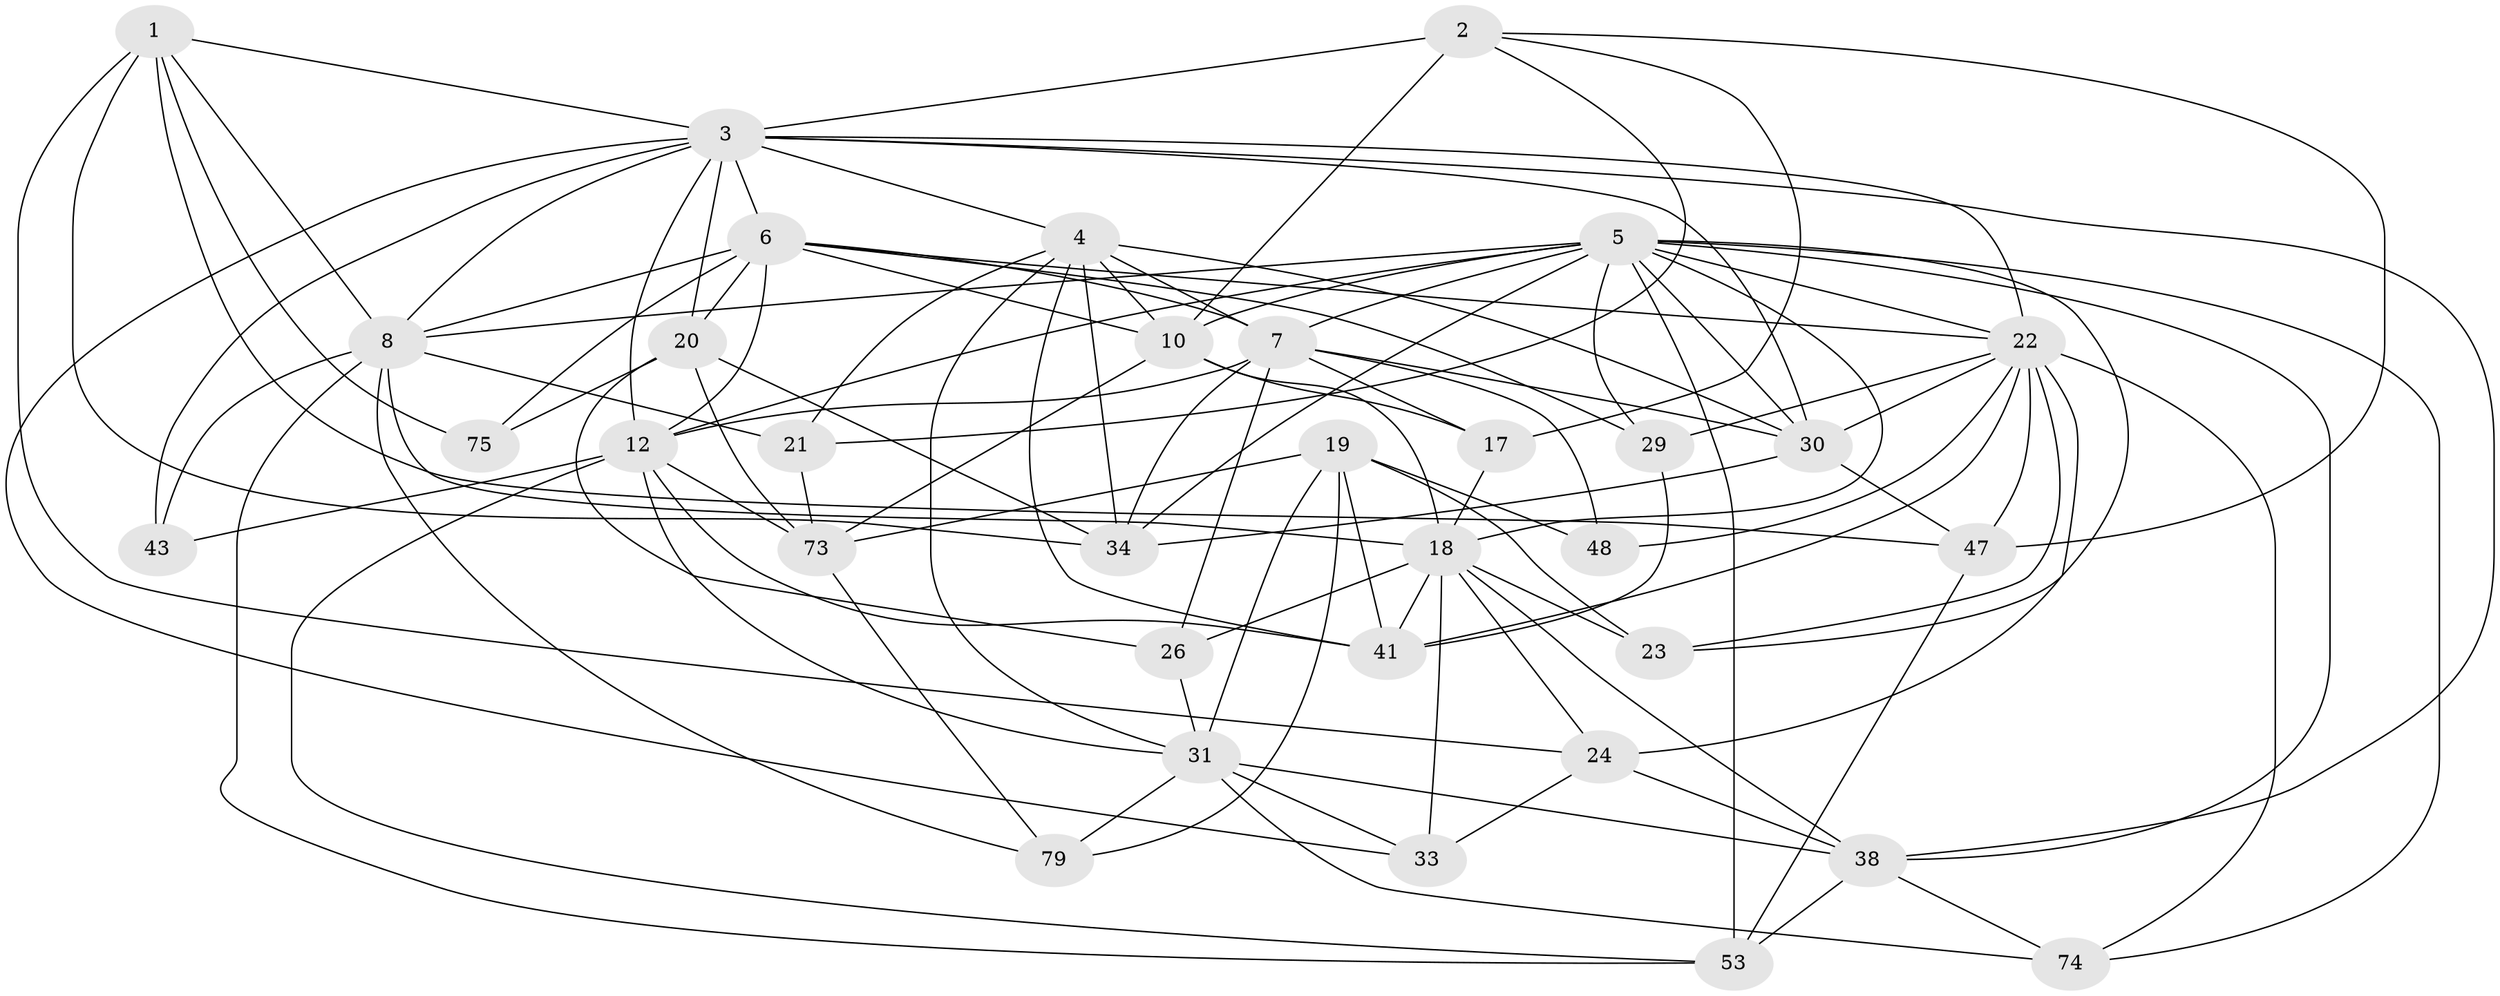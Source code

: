 // original degree distribution, {4: 1.0}
// Generated by graph-tools (version 1.1) at 2025/20/03/04/25 18:20:52]
// undirected, 34 vertices, 108 edges
graph export_dot {
graph [start="1"]
  node [color=gray90,style=filled];
  1 [super="+25"];
  2 [super="+15"];
  3 [super="+46+14+16"];
  4 [super="+70"];
  5 [super="+87+42+11+13"];
  6 [super="+9+40"];
  7 [super="+55"];
  8 [super="+54"];
  10 [super="+32"];
  12 [super="+50+27"];
  17;
  18 [super="+52+76"];
  19 [super="+51"];
  20 [super="+67"];
  21;
  22 [super="+71+49+35"];
  23;
  24 [super="+36"];
  26;
  29;
  30 [super="+60+45"];
  31 [super="+72+56"];
  33;
  34 [super="+39"];
  38 [super="+62+44"];
  41 [super="+68"];
  43;
  47 [super="+81"];
  48;
  53 [super="+83"];
  73 [super="+78"];
  74;
  75;
  79;
  1 -- 34;
  1 -- 47;
  1 -- 8;
  1 -- 24;
  1 -- 75;
  1 -- 3;
  2 -- 17;
  2 -- 21;
  2 -- 47;
  2 -- 10 [weight=2];
  2 -- 3;
  3 -- 33;
  3 -- 43;
  3 -- 20;
  3 -- 6;
  3 -- 30;
  3 -- 4;
  3 -- 38;
  3 -- 22;
  3 -- 8;
  3 -- 12;
  4 -- 34;
  4 -- 21;
  4 -- 31;
  4 -- 30;
  4 -- 10;
  4 -- 41;
  4 -- 7;
  5 -- 38;
  5 -- 53 [weight=2];
  5 -- 34;
  5 -- 74;
  5 -- 30;
  5 -- 8;
  5 -- 10;
  5 -- 29;
  5 -- 18;
  5 -- 12;
  5 -- 22;
  5 -- 23;
  5 -- 7;
  6 -- 75 [weight=2];
  6 -- 12;
  6 -- 29;
  6 -- 20;
  6 -- 10;
  6 -- 22;
  6 -- 8;
  6 -- 7;
  7 -- 48;
  7 -- 34;
  7 -- 12 [weight=2];
  7 -- 17;
  7 -- 26;
  7 -- 30;
  8 -- 21;
  8 -- 43 [weight=2];
  8 -- 53;
  8 -- 79;
  8 -- 18;
  10 -- 73;
  10 -- 17;
  10 -- 18;
  12 -- 43;
  12 -- 53;
  12 -- 31;
  12 -- 41;
  12 -- 73;
  17 -- 18;
  18 -- 24;
  18 -- 33;
  18 -- 23;
  18 -- 41;
  18 -- 26;
  18 -- 38;
  19 -- 23;
  19 -- 41;
  19 -- 48;
  19 -- 79;
  19 -- 31;
  19 -- 73;
  20 -- 73;
  20 -- 26;
  20 -- 75;
  20 -- 34;
  21 -- 73;
  22 -- 74;
  22 -- 41;
  22 -- 30 [weight=3];
  22 -- 48 [weight=2];
  22 -- 23;
  22 -- 24;
  22 -- 29;
  22 -- 47;
  24 -- 38 [weight=2];
  24 -- 33;
  26 -- 31;
  29 -- 41;
  30 -- 47 [weight=2];
  30 -- 34;
  31 -- 33;
  31 -- 74;
  31 -- 79;
  31 -- 38;
  38 -- 74;
  38 -- 53;
  47 -- 53;
  73 -- 79;
}
